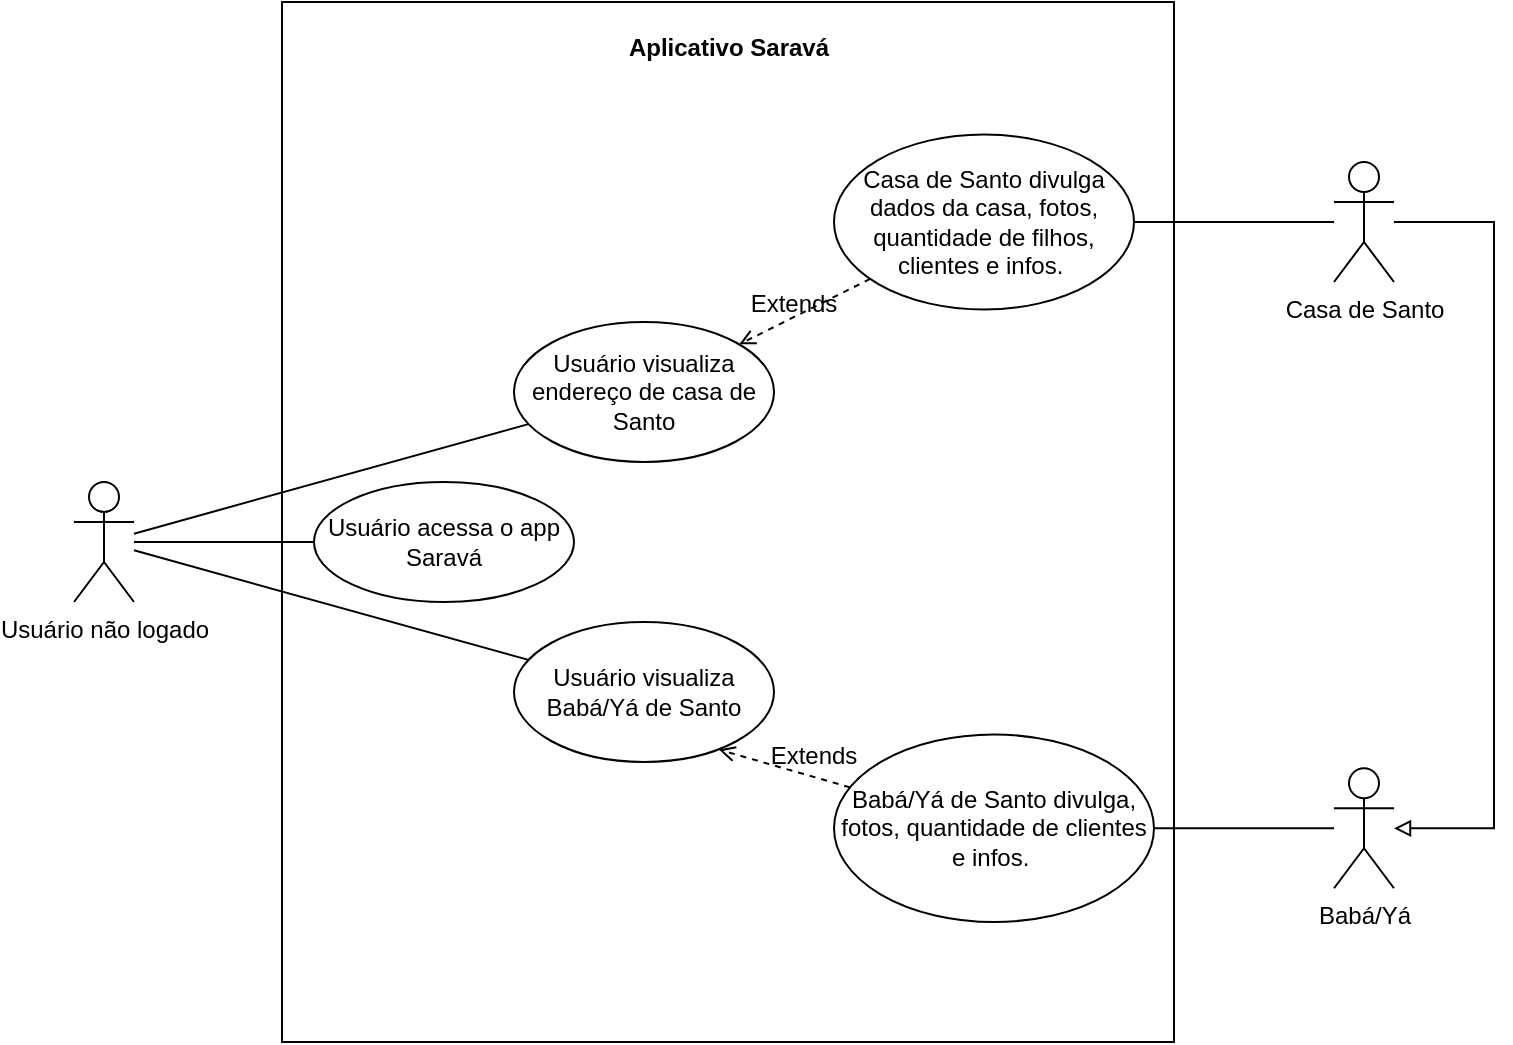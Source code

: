 <mxfile version="21.2.3" type="github">
  <diagram name="Página-1" id="bz5WGCzRqNT1tHtvnFi7">
    <mxGraphModel dx="1050" dy="581" grid="1" gridSize="10" guides="1" tooltips="1" connect="1" arrows="1" fold="1" page="1" pageScale="1" pageWidth="827" pageHeight="1169" math="0" shadow="0">
      <root>
        <mxCell id="0" />
        <mxCell id="1" parent="0" />
        <mxCell id="KYDlZVvDZqPjKzj310zI-2" value="" style="rounded=0;whiteSpace=wrap;html=1;" vertex="1" parent="1">
          <mxGeometry x="194" y="40" width="446" height="520" as="geometry" />
        </mxCell>
        <mxCell id="KYDlZVvDZqPjKzj310zI-12" style="rounded=0;orthogonalLoop=1;jettySize=auto;html=1;endArrow=none;endFill=0;" edge="1" parent="1" source="KYDlZVvDZqPjKzj310zI-3" target="KYDlZVvDZqPjKzj310zI-8">
          <mxGeometry relative="1" as="geometry" />
        </mxCell>
        <mxCell id="KYDlZVvDZqPjKzj310zI-15" style="rounded=0;orthogonalLoop=1;jettySize=auto;html=1;endArrow=none;endFill=0;" edge="1" parent="1" source="KYDlZVvDZqPjKzj310zI-3" target="KYDlZVvDZqPjKzj310zI-14">
          <mxGeometry relative="1" as="geometry" />
        </mxCell>
        <mxCell id="KYDlZVvDZqPjKzj310zI-16" style="rounded=0;orthogonalLoop=1;jettySize=auto;html=1;endArrow=none;endFill=0;" edge="1" parent="1" source="KYDlZVvDZqPjKzj310zI-3" target="KYDlZVvDZqPjKzj310zI-13">
          <mxGeometry relative="1" as="geometry" />
        </mxCell>
        <mxCell id="KYDlZVvDZqPjKzj310zI-3" value="Usuário não logado" style="shape=umlActor;verticalLabelPosition=bottom;verticalAlign=top;html=1;" vertex="1" parent="1">
          <mxGeometry x="90" y="280" width="30" height="60" as="geometry" />
        </mxCell>
        <mxCell id="KYDlZVvDZqPjKzj310zI-19" style="rounded=0;orthogonalLoop=1;jettySize=auto;html=1;endArrow=none;endFill=0;" edge="1" parent="1" source="KYDlZVvDZqPjKzj310zI-4" target="KYDlZVvDZqPjKzj310zI-17">
          <mxGeometry relative="1" as="geometry" />
        </mxCell>
        <mxCell id="KYDlZVvDZqPjKzj310zI-30" style="edgeStyle=orthogonalEdgeStyle;rounded=0;orthogonalLoop=1;jettySize=auto;html=1;endArrow=block;endFill=0;" edge="1" parent="1" source="KYDlZVvDZqPjKzj310zI-4" target="KYDlZVvDZqPjKzj310zI-5">
          <mxGeometry relative="1" as="geometry">
            <Array as="points">
              <mxPoint x="800" y="150" />
              <mxPoint x="800" y="453.13" />
            </Array>
          </mxGeometry>
        </mxCell>
        <mxCell id="KYDlZVvDZqPjKzj310zI-4" value="Casa de Santo" style="shape=umlActor;verticalLabelPosition=bottom;verticalAlign=top;html=1;" vertex="1" parent="1">
          <mxGeometry x="720" y="120" width="30" height="60" as="geometry" />
        </mxCell>
        <mxCell id="KYDlZVvDZqPjKzj310zI-25" style="rounded=0;orthogonalLoop=1;jettySize=auto;html=1;endArrow=none;endFill=0;" edge="1" parent="1" source="KYDlZVvDZqPjKzj310zI-5" target="KYDlZVvDZqPjKzj310zI-24">
          <mxGeometry relative="1" as="geometry" />
        </mxCell>
        <mxCell id="KYDlZVvDZqPjKzj310zI-5" value="Babá/Yá" style="shape=umlActor;verticalLabelPosition=bottom;verticalAlign=top;html=1;" vertex="1" parent="1">
          <mxGeometry x="720" y="423.13" width="30" height="60" as="geometry" />
        </mxCell>
        <mxCell id="KYDlZVvDZqPjKzj310zI-8" value="Usuário acessa o app Saravá" style="ellipse;whiteSpace=wrap;html=1;" vertex="1" parent="1">
          <mxGeometry x="210" y="280" width="130" height="60" as="geometry" />
        </mxCell>
        <mxCell id="KYDlZVvDZqPjKzj310zI-13" value="Usuário visualiza endereço de casa de Santo" style="ellipse;whiteSpace=wrap;html=1;" vertex="1" parent="1">
          <mxGeometry x="310" y="200" width="130" height="70" as="geometry" />
        </mxCell>
        <mxCell id="KYDlZVvDZqPjKzj310zI-14" value="Usuário visualiza Babá/Yá de Santo" style="ellipse;whiteSpace=wrap;html=1;" vertex="1" parent="1">
          <mxGeometry x="310" y="350" width="130" height="70" as="geometry" />
        </mxCell>
        <mxCell id="KYDlZVvDZqPjKzj310zI-21" style="rounded=0;orthogonalLoop=1;jettySize=auto;html=1;endArrow=open;endFill=0;dashed=1;" edge="1" parent="1" source="KYDlZVvDZqPjKzj310zI-17" target="KYDlZVvDZqPjKzj310zI-13">
          <mxGeometry relative="1" as="geometry" />
        </mxCell>
        <mxCell id="KYDlZVvDZqPjKzj310zI-17" value="Casa de Santo divulga dados da casa, fotos, quantidade de filhos, clientes e infos.&amp;nbsp;" style="ellipse;whiteSpace=wrap;html=1;" vertex="1" parent="1">
          <mxGeometry x="470" y="106.25" width="150" height="87.5" as="geometry" />
        </mxCell>
        <mxCell id="KYDlZVvDZqPjKzj310zI-23" value="Extends" style="text;html=1;strokeColor=none;fillColor=none;align=center;verticalAlign=middle;whiteSpace=wrap;rounded=0;" vertex="1" parent="1">
          <mxGeometry x="420" y="180" width="60" height="21" as="geometry" />
        </mxCell>
        <mxCell id="KYDlZVvDZqPjKzj310zI-26" style="rounded=0;orthogonalLoop=1;jettySize=auto;html=1;entryX=0.788;entryY=0.911;entryDx=0;entryDy=0;entryPerimeter=0;endArrow=open;endFill=0;dashed=1;startArrow=none;startFill=0;" edge="1" parent="1" source="KYDlZVvDZqPjKzj310zI-24" target="KYDlZVvDZqPjKzj310zI-14">
          <mxGeometry relative="1" as="geometry" />
        </mxCell>
        <mxCell id="KYDlZVvDZqPjKzj310zI-24" value="Babá/Yá de Santo divulga, fotos, quantidade de clientes e infos.&amp;nbsp;" style="ellipse;whiteSpace=wrap;html=1;" vertex="1" parent="1">
          <mxGeometry x="470" y="406.25" width="160" height="93.75" as="geometry" />
        </mxCell>
        <mxCell id="KYDlZVvDZqPjKzj310zI-27" value="Extends" style="text;html=1;strokeColor=none;fillColor=none;align=center;verticalAlign=middle;whiteSpace=wrap;rounded=0;" vertex="1" parent="1">
          <mxGeometry x="430" y="406.25" width="60" height="21" as="geometry" />
        </mxCell>
        <mxCell id="KYDlZVvDZqPjKzj310zI-29" value="Aplicativo Saravá" style="text;align=center;fontStyle=1;verticalAlign=middle;spacingLeft=3;spacingRight=3;strokeColor=none;rotatable=0;points=[[0,0.5],[1,0.5]];portConstraint=eastwest;html=1;" vertex="1" parent="1">
          <mxGeometry x="360.5" y="50" width="113" height="26" as="geometry" />
        </mxCell>
      </root>
    </mxGraphModel>
  </diagram>
</mxfile>
